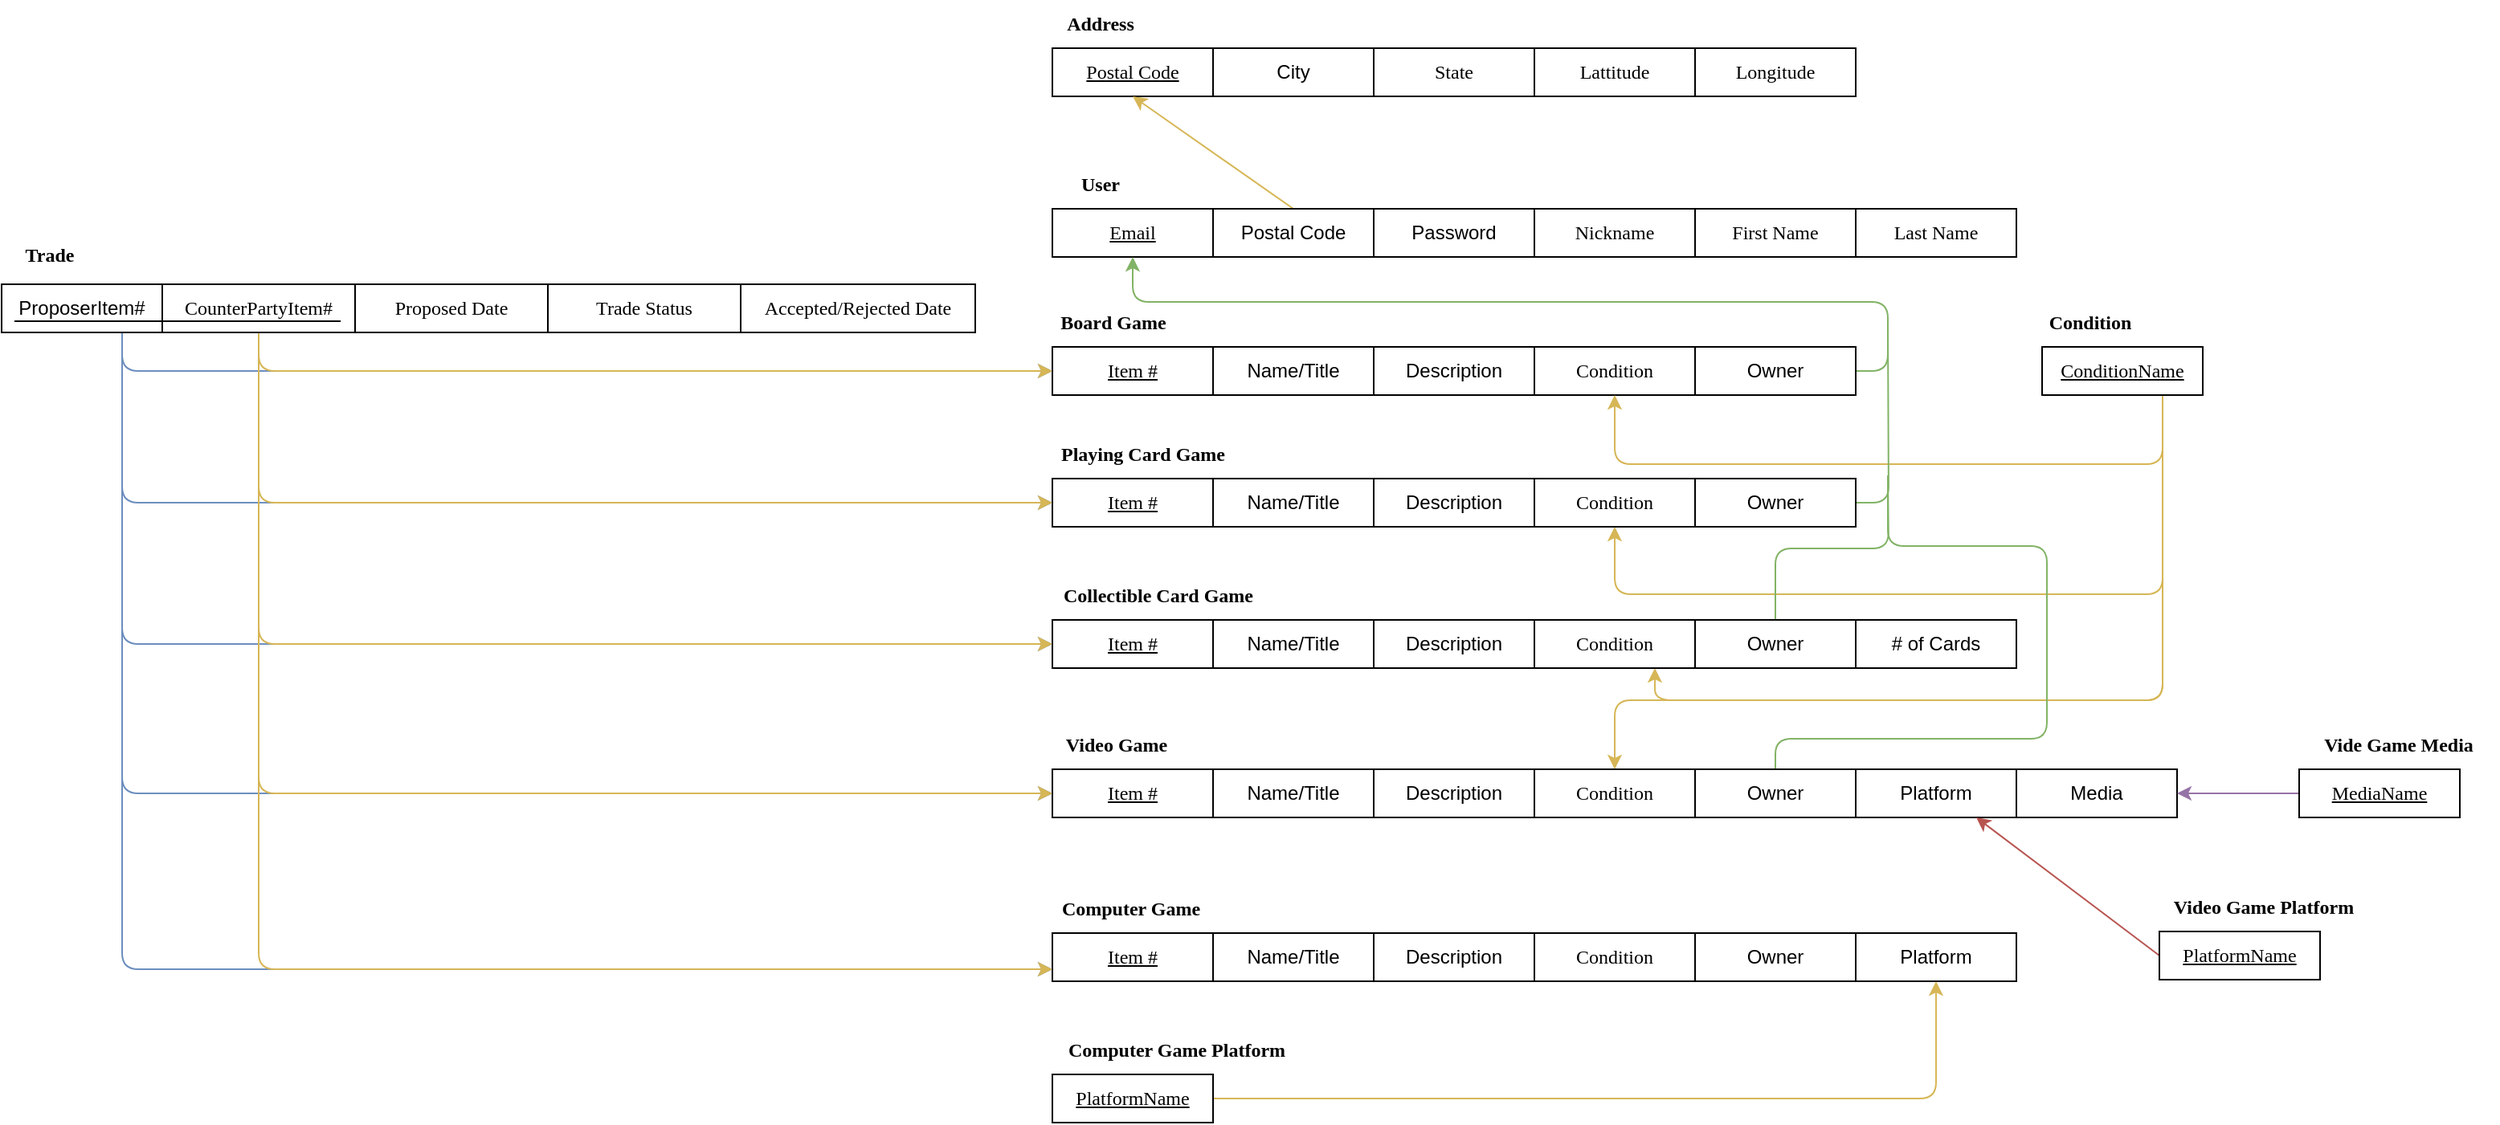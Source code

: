 <mxfile version="19.0.3" type="device"><diagram id="5TQgsIjVeaRT8SETob6B" name="Page-1"><mxGraphModel dx="2682" dy="1253" grid="0" gridSize="10" guides="1" tooltips="1" connect="1" arrows="1" fold="1" page="1" pageScale="1" pageWidth="1100" pageHeight="850" math="0" shadow="0"><root><mxCell id="0"/><mxCell id="1" parent="0"/><mxCell id="jfzJJV8rDqZRPOIPBWc9-1" value="&lt;u&gt;&lt;font face=&quot;Comic Sans MS&quot;&gt;Postal Code&lt;/font&gt;&lt;/u&gt;" style="rounded=0;whiteSpace=wrap;html=1;" parent="1" vertex="1"><mxGeometry x="-192" y="64" width="100" height="30" as="geometry"/></mxCell><mxCell id="jfzJJV8rDqZRPOIPBWc9-2" value="City" style="rounded=0;whiteSpace=wrap;html=1;" parent="1" vertex="1"><mxGeometry x="-92" y="64" width="100" height="30" as="geometry"/></mxCell><mxCell id="jfzJJV8rDqZRPOIPBWc9-3" value="&lt;font face=&quot;Comic Sans MS&quot;&gt;State&lt;/font&gt;" style="rounded=0;whiteSpace=wrap;html=1;" parent="1" vertex="1"><mxGeometry x="8" y="64" width="100" height="30" as="geometry"/></mxCell><mxCell id="jfzJJV8rDqZRPOIPBWc9-4" value="&lt;font face=&quot;Comic Sans MS&quot;&gt;Lattitude&lt;/font&gt;" style="rounded=0;whiteSpace=wrap;html=1;" parent="1" vertex="1"><mxGeometry x="108" y="64" width="100" height="30" as="geometry"/></mxCell><mxCell id="jfzJJV8rDqZRPOIPBWc9-5" value="&lt;font face=&quot;Comic Sans MS&quot;&gt;Longitude&lt;/font&gt;" style="rounded=0;whiteSpace=wrap;html=1;" parent="1" vertex="1"><mxGeometry x="208" y="64" width="100" height="30" as="geometry"/></mxCell><mxCell id="jfzJJV8rDqZRPOIPBWc9-6" value="&lt;font face=&quot;Comic Sans MS&quot;&gt;&lt;b&gt;Address&lt;/b&gt;&lt;/font&gt;" style="text;html=1;strokeColor=none;fillColor=none;align=center;verticalAlign=middle;whiteSpace=wrap;rounded=0;" parent="1" vertex="1"><mxGeometry x="-192" y="34" width="60" height="30" as="geometry"/></mxCell><mxCell id="jfzJJV8rDqZRPOIPBWc9-7" value="&lt;u&gt;&lt;font face=&quot;Comic Sans MS&quot;&gt;Email&lt;/font&gt;&lt;/u&gt;" style="rounded=0;whiteSpace=wrap;html=1;" parent="1" vertex="1"><mxGeometry x="-192" y="164" width="100" height="30" as="geometry"/></mxCell><mxCell id="jfzJJV8rDqZRPOIPBWc9-8" value="Password" style="rounded=0;whiteSpace=wrap;html=1;" parent="1" vertex="1"><mxGeometry x="8" y="164" width="100" height="30" as="geometry"/></mxCell><mxCell id="jfzJJV8rDqZRPOIPBWc9-9" value="&lt;font face=&quot;Comic Sans MS&quot;&gt;Nickname&lt;/font&gt;" style="rounded=0;whiteSpace=wrap;html=1;" parent="1" vertex="1"><mxGeometry x="108" y="164" width="100" height="30" as="geometry"/></mxCell><mxCell id="jfzJJV8rDqZRPOIPBWc9-10" value="&lt;font face=&quot;Comic Sans MS&quot;&gt;First Name&lt;/font&gt;" style="rounded=0;whiteSpace=wrap;html=1;" parent="1" vertex="1"><mxGeometry x="208" y="164" width="100" height="30" as="geometry"/></mxCell><mxCell id="jfzJJV8rDqZRPOIPBWc9-11" value="&lt;font face=&quot;Comic Sans MS&quot;&gt;Last Name&lt;/font&gt;" style="rounded=0;whiteSpace=wrap;html=1;" parent="1" vertex="1"><mxGeometry x="308" y="164" width="100" height="30" as="geometry"/></mxCell><mxCell id="jfzJJV8rDqZRPOIPBWc9-12" value="&lt;font face=&quot;Comic Sans MS&quot;&gt;&lt;b&gt;User&lt;/b&gt;&lt;/font&gt;" style="text;html=1;strokeColor=none;fillColor=none;align=center;verticalAlign=middle;whiteSpace=wrap;rounded=0;" parent="1" vertex="1"><mxGeometry x="-192" y="134" width="60" height="30" as="geometry"/></mxCell><mxCell id="jfzJJV8rDqZRPOIPBWc9-20" style="orthogonalLoop=1;jettySize=auto;html=1;exitX=0.5;exitY=0;exitDx=0;exitDy=0;entryX=0.5;entryY=1;entryDx=0;entryDy=0;fontFamily=Comic Sans MS;fillColor=#fff2cc;strokeColor=#d6b656;" parent="1" source="jfzJJV8rDqZRPOIPBWc9-19" target="jfzJJV8rDqZRPOIPBWc9-1" edge="1"><mxGeometry relative="1" as="geometry"/></mxCell><mxCell id="jfzJJV8rDqZRPOIPBWc9-19" value="Postal Code" style="rounded=0;whiteSpace=wrap;html=1;" parent="1" vertex="1"><mxGeometry x="-92" y="164" width="100" height="30" as="geometry"/></mxCell><mxCell id="jfzJJV8rDqZRPOIPBWc9-21" value="&lt;u&gt;&lt;font face=&quot;Comic Sans MS&quot;&gt;Item #&lt;/font&gt;&lt;/u&gt;" style="rounded=0;whiteSpace=wrap;html=1;" parent="1" vertex="1"><mxGeometry x="-192" y="250" width="100" height="30" as="geometry"/></mxCell><mxCell id="jfzJJV8rDqZRPOIPBWc9-22" value="Description" style="rounded=0;whiteSpace=wrap;html=1;" parent="1" vertex="1"><mxGeometry x="8" y="250" width="100" height="30" as="geometry"/></mxCell><mxCell id="jfzJJV8rDqZRPOIPBWc9-23" value="&lt;font face=&quot;Comic Sans MS&quot;&gt;Condition&lt;/font&gt;" style="rounded=0;whiteSpace=wrap;html=1;" parent="1" vertex="1"><mxGeometry x="108" y="250" width="100" height="30" as="geometry"/></mxCell><mxCell id="jfzJJV8rDqZRPOIPBWc9-145" style="edgeStyle=orthogonalEdgeStyle;orthogonalLoop=1;jettySize=auto;html=1;exitX=1;exitY=0.5;exitDx=0;exitDy=0;entryX=0.5;entryY=1;entryDx=0;entryDy=0;fontFamily=Comic Sans MS;fillColor=#d5e8d4;strokeColor=#82b366;" parent="1" source="jfzJJV8rDqZRPOIPBWc9-24" target="jfzJJV8rDqZRPOIPBWc9-7" edge="1"><mxGeometry relative="1" as="geometry"/></mxCell><mxCell id="jfzJJV8rDqZRPOIPBWc9-24" value="Owner" style="rounded=0;whiteSpace=wrap;html=1;" parent="1" vertex="1"><mxGeometry x="208" y="250" width="100" height="30" as="geometry"/></mxCell><mxCell id="jfzJJV8rDqZRPOIPBWc9-26" value="&lt;font face=&quot;Comic Sans MS&quot;&gt;&lt;b&gt;Board Game&lt;/b&gt;&lt;/font&gt;" style="text;html=1;strokeColor=none;fillColor=none;align=center;verticalAlign=middle;whiteSpace=wrap;rounded=0;" parent="1" vertex="1"><mxGeometry x="-192" y="220" width="76" height="30" as="geometry"/></mxCell><mxCell id="jfzJJV8rDqZRPOIPBWc9-27" value="Name/Title" style="rounded=0;whiteSpace=wrap;html=1;" parent="1" vertex="1"><mxGeometry x="-92" y="250" width="100" height="30" as="geometry"/></mxCell><mxCell id="jfzJJV8rDqZRPOIPBWc9-108" style="edgeStyle=orthogonalEdgeStyle;orthogonalLoop=1;jettySize=auto;html=1;exitX=0.75;exitY=1;exitDx=0;exitDy=0;entryX=0.5;entryY=1;entryDx=0;entryDy=0;fontFamily=Comic Sans MS;fillColor=#fff2cc;strokeColor=#d6b656;rounded=1;" parent="1" source="jfzJJV8rDqZRPOIPBWc9-28" target="jfzJJV8rDqZRPOIPBWc9-23" edge="1"><mxGeometry relative="1" as="geometry"><Array as="points"><mxPoint x="499" y="323"/><mxPoint x="158" y="323"/></Array></mxGeometry></mxCell><mxCell id="jfzJJV8rDqZRPOIPBWc9-109" style="edgeStyle=orthogonalEdgeStyle;orthogonalLoop=1;jettySize=auto;html=1;exitX=0.75;exitY=1;exitDx=0;exitDy=0;entryX=0.5;entryY=1;entryDx=0;entryDy=0;fontFamily=Comic Sans MS;fillColor=#fff2cc;strokeColor=#d6b656;rounded=1;" parent="1" source="jfzJJV8rDqZRPOIPBWc9-28" target="jfzJJV8rDqZRPOIPBWc9-43" edge="1"><mxGeometry relative="1" as="geometry"><Array as="points"><mxPoint x="499" y="404"/><mxPoint x="158" y="404"/></Array></mxGeometry></mxCell><mxCell id="jfzJJV8rDqZRPOIPBWc9-110" style="edgeStyle=orthogonalEdgeStyle;orthogonalLoop=1;jettySize=auto;html=1;exitX=0.75;exitY=1;exitDx=0;exitDy=0;entryX=0.75;entryY=1;entryDx=0;entryDy=0;fontFamily=Comic Sans MS;fillColor=#fff2cc;strokeColor=#d6b656;rounded=1;" parent="1" source="jfzJJV8rDqZRPOIPBWc9-28" target="jfzJJV8rDqZRPOIPBWc9-49" edge="1"><mxGeometry relative="1" as="geometry"/></mxCell><mxCell id="jfzJJV8rDqZRPOIPBWc9-111" style="edgeStyle=orthogonalEdgeStyle;orthogonalLoop=1;jettySize=auto;html=1;exitX=0.75;exitY=1;exitDx=0;exitDy=0;entryX=0.5;entryY=0;entryDx=0;entryDy=0;fontFamily=Comic Sans MS;fillColor=#fff2cc;strokeColor=#d6b656;rounded=1;" parent="1" source="jfzJJV8rDqZRPOIPBWc9-28" target="jfzJJV8rDqZRPOIPBWc9-59" edge="1"><mxGeometry relative="1" as="geometry"><Array as="points"><mxPoint x="499" y="470"/><mxPoint x="158" y="470"/></Array></mxGeometry></mxCell><mxCell id="jfzJJV8rDqZRPOIPBWc9-28" value="&lt;u&gt;&lt;font face=&quot;Comic Sans MS&quot;&gt;ConditionName&lt;/font&gt;&lt;/u&gt;" style="rounded=0;whiteSpace=wrap;html=1;" parent="1" vertex="1"><mxGeometry x="424" y="250" width="100" height="30" as="geometry"/></mxCell><mxCell id="jfzJJV8rDqZRPOIPBWc9-33" value="&lt;font face=&quot;Comic Sans MS&quot;&gt;&lt;b&gt;Condition&lt;/b&gt;&lt;/font&gt;" style="text;html=1;strokeColor=none;fillColor=none;align=center;verticalAlign=middle;whiteSpace=wrap;rounded=0;" parent="1" vertex="1"><mxGeometry x="424" y="220" width="60" height="30" as="geometry"/></mxCell><mxCell id="jfzJJV8rDqZRPOIPBWc9-41" value="&lt;u&gt;&lt;font face=&quot;Comic Sans MS&quot;&gt;Item #&lt;/font&gt;&lt;/u&gt;" style="rounded=0;whiteSpace=wrap;html=1;" parent="1" vertex="1"><mxGeometry x="-192" y="332" width="100" height="30" as="geometry"/></mxCell><mxCell id="jfzJJV8rDqZRPOIPBWc9-42" value="Description" style="rounded=0;whiteSpace=wrap;html=1;" parent="1" vertex="1"><mxGeometry x="8" y="332" width="100" height="30" as="geometry"/></mxCell><mxCell id="jfzJJV8rDqZRPOIPBWc9-43" value="&lt;font face=&quot;Comic Sans MS&quot;&gt;Condition&lt;/font&gt;" style="rounded=0;whiteSpace=wrap;html=1;" parent="1" vertex="1"><mxGeometry x="108" y="332" width="100" height="30" as="geometry"/></mxCell><mxCell id="jfzJJV8rDqZRPOIPBWc9-146" style="edgeStyle=orthogonalEdgeStyle;orthogonalLoop=1;jettySize=auto;html=1;exitX=1;exitY=0.5;exitDx=0;exitDy=0;fontFamily=Comic Sans MS;strokeColor=none;endArrow=none;endFill=0;" parent="1" source="jfzJJV8rDqZRPOIPBWc9-44" edge="1"><mxGeometry relative="1" as="geometry"><mxPoint x="328" y="231" as="targetPoint"/></mxGeometry></mxCell><mxCell id="jfzJJV8rDqZRPOIPBWc9-147" style="edgeStyle=orthogonalEdgeStyle;orthogonalLoop=1;jettySize=auto;html=1;exitX=1;exitY=0.5;exitDx=0;exitDy=0;fontFamily=Comic Sans MS;endArrow=none;endFill=0;fillColor=#d5e8d4;strokeColor=#82b366;" parent="1" source="jfzJJV8rDqZRPOIPBWc9-44" edge="1"><mxGeometry relative="1" as="geometry"><mxPoint x="328" y="236" as="targetPoint"/></mxGeometry></mxCell><mxCell id="jfzJJV8rDqZRPOIPBWc9-44" value="Owner" style="rounded=0;whiteSpace=wrap;html=1;" parent="1" vertex="1"><mxGeometry x="208" y="332" width="100" height="30" as="geometry"/></mxCell><mxCell id="jfzJJV8rDqZRPOIPBWc9-45" value="&lt;font face=&quot;Comic Sans MS&quot;&gt;&lt;b&gt;Playing Card Game&lt;/b&gt;&lt;/font&gt;" style="text;html=1;strokeColor=none;fillColor=none;align=center;verticalAlign=middle;whiteSpace=wrap;rounded=0;" parent="1" vertex="1"><mxGeometry x="-192" y="302" width="113" height="30" as="geometry"/></mxCell><mxCell id="jfzJJV8rDqZRPOIPBWc9-46" value="Name/Title" style="rounded=0;whiteSpace=wrap;html=1;" parent="1" vertex="1"><mxGeometry x="-92" y="332" width="100" height="30" as="geometry"/></mxCell><mxCell id="jfzJJV8rDqZRPOIPBWc9-47" value="&lt;u&gt;&lt;font face=&quot;Comic Sans MS&quot;&gt;Item #&lt;/font&gt;&lt;/u&gt;" style="rounded=0;whiteSpace=wrap;html=1;" parent="1" vertex="1"><mxGeometry x="-192" y="420" width="100" height="30" as="geometry"/></mxCell><mxCell id="jfzJJV8rDqZRPOIPBWc9-48" value="Description" style="rounded=0;whiteSpace=wrap;html=1;" parent="1" vertex="1"><mxGeometry x="8" y="420" width="100" height="30" as="geometry"/></mxCell><mxCell id="jfzJJV8rDqZRPOIPBWc9-49" value="&lt;font face=&quot;Comic Sans MS&quot;&gt;Condition&lt;/font&gt;" style="rounded=0;whiteSpace=wrap;html=1;" parent="1" vertex="1"><mxGeometry x="108" y="420" width="100" height="30" as="geometry"/></mxCell><mxCell id="jfzJJV8rDqZRPOIPBWc9-148" style="edgeStyle=orthogonalEdgeStyle;orthogonalLoop=1;jettySize=auto;html=1;exitX=0.5;exitY=0;exitDx=0;exitDy=0;fontFamily=Comic Sans MS;endArrow=none;endFill=0;fillColor=#d5e8d4;strokeColor=#82b366;" parent="1" source="jfzJJV8rDqZRPOIPBWc9-50" edge="1"><mxGeometry relative="1" as="geometry"><mxPoint x="328" y="330" as="targetPoint"/></mxGeometry></mxCell><mxCell id="jfzJJV8rDqZRPOIPBWc9-50" value="Owner" style="rounded=0;whiteSpace=wrap;html=1;" parent="1" vertex="1"><mxGeometry x="208" y="420" width="100" height="30" as="geometry"/></mxCell><mxCell id="jfzJJV8rDqZRPOIPBWc9-51" value="&lt;font face=&quot;Comic Sans MS&quot;&gt;&lt;b&gt;Collectible Card Game&lt;/b&gt;&lt;/font&gt;" style="text;html=1;strokeColor=none;fillColor=none;align=center;verticalAlign=middle;whiteSpace=wrap;rounded=0;" parent="1" vertex="1"><mxGeometry x="-192" y="390" width="132" height="30" as="geometry"/></mxCell><mxCell id="jfzJJV8rDqZRPOIPBWc9-52" value="Name/Title" style="rounded=0;whiteSpace=wrap;html=1;" parent="1" vertex="1"><mxGeometry x="-92" y="420" width="100" height="30" as="geometry"/></mxCell><mxCell id="jfzJJV8rDqZRPOIPBWc9-53" value="# of Cards" style="rounded=0;whiteSpace=wrap;html=1;" parent="1" vertex="1"><mxGeometry x="308" y="420" width="100" height="30" as="geometry"/></mxCell><mxCell id="jfzJJV8rDqZRPOIPBWc9-57" value="&lt;u&gt;&lt;font face=&quot;Comic Sans MS&quot;&gt;Item #&lt;/font&gt;&lt;/u&gt;" style="rounded=0;whiteSpace=wrap;html=1;" parent="1" vertex="1"><mxGeometry x="-192" y="513" width="100" height="30" as="geometry"/></mxCell><mxCell id="jfzJJV8rDqZRPOIPBWc9-58" value="Description" style="rounded=0;whiteSpace=wrap;html=1;" parent="1" vertex="1"><mxGeometry x="8" y="513" width="100" height="30" as="geometry"/></mxCell><mxCell id="jfzJJV8rDqZRPOIPBWc9-59" value="&lt;font face=&quot;Comic Sans MS&quot;&gt;Condition&lt;/font&gt;" style="rounded=0;whiteSpace=wrap;html=1;" parent="1" vertex="1"><mxGeometry x="108" y="513" width="100" height="30" as="geometry"/></mxCell><mxCell id="jfzJJV8rDqZRPOIPBWc9-149" style="edgeStyle=orthogonalEdgeStyle;orthogonalLoop=1;jettySize=auto;html=1;exitX=0.5;exitY=0;exitDx=0;exitDy=0;fontFamily=Comic Sans MS;endArrow=none;endFill=0;fillColor=#d5e8d4;strokeColor=#82b366;" parent="1" source="jfzJJV8rDqZRPOIPBWc9-60" edge="1"><mxGeometry relative="1" as="geometry"><mxPoint x="328" y="330" as="targetPoint"/><Array as="points"><mxPoint x="258" y="494"/><mxPoint x="427" y="494"/><mxPoint x="427" y="374"/><mxPoint x="328" y="374"/></Array></mxGeometry></mxCell><mxCell id="jfzJJV8rDqZRPOIPBWc9-60" value="Owner" style="rounded=0;whiteSpace=wrap;html=1;" parent="1" vertex="1"><mxGeometry x="208" y="513" width="100" height="30" as="geometry"/></mxCell><mxCell id="jfzJJV8rDqZRPOIPBWc9-61" value="&lt;font face=&quot;Comic Sans MS&quot;&gt;&lt;b&gt;Video Game&lt;/b&gt;&lt;/font&gt;" style="text;html=1;strokeColor=none;fillColor=none;align=center;verticalAlign=middle;whiteSpace=wrap;rounded=0;" parent="1" vertex="1"><mxGeometry x="-192" y="483" width="80" height="30" as="geometry"/></mxCell><mxCell id="jfzJJV8rDqZRPOIPBWc9-62" value="Name/Title" style="rounded=0;whiteSpace=wrap;html=1;" parent="1" vertex="1"><mxGeometry x="-92" y="513" width="100" height="30" as="geometry"/></mxCell><mxCell id="jfzJJV8rDqZRPOIPBWc9-63" value="Platform" style="rounded=0;whiteSpace=wrap;html=1;" parent="1" vertex="1"><mxGeometry x="308" y="513" width="100" height="30" as="geometry"/></mxCell><mxCell id="jfzJJV8rDqZRPOIPBWc9-65" value="Media" style="rounded=0;whiteSpace=wrap;html=1;" parent="1" vertex="1"><mxGeometry x="408" y="513" width="100" height="30" as="geometry"/></mxCell><mxCell id="jfzJJV8rDqZRPOIPBWc9-82" style="orthogonalLoop=1;jettySize=auto;html=1;exitX=0;exitY=0.5;exitDx=0;exitDy=0;fontFamily=Comic Sans MS;entryX=0.75;entryY=1;entryDx=0;entryDy=0;fillColor=#f8cecc;strokeColor=#b85450;rounded=1;" parent="1" source="jfzJJV8rDqZRPOIPBWc9-80" target="jfzJJV8rDqZRPOIPBWc9-63" edge="1"><mxGeometry relative="1" as="geometry"/></mxCell><mxCell id="jfzJJV8rDqZRPOIPBWc9-80" value="&lt;u&gt;&lt;font face=&quot;Comic Sans MS&quot;&gt;PlatformName&lt;/font&gt;&lt;/u&gt;" style="rounded=0;whiteSpace=wrap;html=1;" parent="1" vertex="1"><mxGeometry x="497" y="614" width="100" height="30" as="geometry"/></mxCell><mxCell id="jfzJJV8rDqZRPOIPBWc9-81" value="&lt;font face=&quot;Comic Sans MS&quot;&gt;&lt;b&gt;Video Game Platform&lt;/b&gt;&lt;/font&gt;" style="text;html=1;strokeColor=none;fillColor=none;align=center;verticalAlign=middle;whiteSpace=wrap;rounded=0;" parent="1" vertex="1"><mxGeometry x="497" y="584" width="130" height="30" as="geometry"/></mxCell><mxCell id="jfzJJV8rDqZRPOIPBWc9-87" style="orthogonalLoop=1;jettySize=auto;html=1;exitX=0;exitY=0.5;exitDx=0;exitDy=0;entryX=1;entryY=0.5;entryDx=0;entryDy=0;fontFamily=Comic Sans MS;rounded=0;fillColor=#e1d5e7;strokeColor=#9673a6;" parent="1" source="jfzJJV8rDqZRPOIPBWc9-85" target="jfzJJV8rDqZRPOIPBWc9-65" edge="1"><mxGeometry relative="1" as="geometry"/></mxCell><mxCell id="jfzJJV8rDqZRPOIPBWc9-85" value="&lt;u&gt;&lt;font face=&quot;Comic Sans MS&quot;&gt;MediaName&lt;/font&gt;&lt;/u&gt;" style="rounded=0;whiteSpace=wrap;html=1;" parent="1" vertex="1"><mxGeometry x="584" y="513" width="100" height="30" as="geometry"/></mxCell><mxCell id="jfzJJV8rDqZRPOIPBWc9-86" value="&lt;font face=&quot;Comic Sans MS&quot;&gt;&lt;b&gt;Vide Game Media&lt;/b&gt;&lt;/font&gt;" style="text;html=1;strokeColor=none;fillColor=none;align=center;verticalAlign=middle;whiteSpace=wrap;rounded=0;" parent="1" vertex="1"><mxGeometry x="584" y="483" width="124" height="30" as="geometry"/></mxCell><mxCell id="jfzJJV8rDqZRPOIPBWc9-97" value="&lt;u&gt;&lt;font face=&quot;Comic Sans MS&quot;&gt;Item #&lt;/font&gt;&lt;/u&gt;" style="rounded=0;whiteSpace=wrap;html=1;" parent="1" vertex="1"><mxGeometry x="-192" y="615" width="100" height="30" as="geometry"/></mxCell><mxCell id="jfzJJV8rDqZRPOIPBWc9-98" value="Description" style="rounded=0;whiteSpace=wrap;html=1;" parent="1" vertex="1"><mxGeometry x="8" y="615" width="100" height="30" as="geometry"/></mxCell><mxCell id="jfzJJV8rDqZRPOIPBWc9-99" value="&lt;font face=&quot;Comic Sans MS&quot;&gt;Condition&lt;/font&gt;" style="rounded=0;whiteSpace=wrap;html=1;" parent="1" vertex="1"><mxGeometry x="108" y="615" width="100" height="30" as="geometry"/></mxCell><mxCell id="jfzJJV8rDqZRPOIPBWc9-100" value="Owner" style="rounded=0;whiteSpace=wrap;html=1;" parent="1" vertex="1"><mxGeometry x="208" y="615" width="100" height="30" as="geometry"/></mxCell><mxCell id="jfzJJV8rDqZRPOIPBWc9-101" value="&lt;font face=&quot;Comic Sans MS&quot;&gt;&lt;b&gt;Computer Game&lt;/b&gt;&lt;/font&gt;" style="text;html=1;strokeColor=none;fillColor=none;align=center;verticalAlign=middle;whiteSpace=wrap;rounded=0;" parent="1" vertex="1"><mxGeometry x="-192" y="585" width="98" height="30" as="geometry"/></mxCell><mxCell id="jfzJJV8rDqZRPOIPBWc9-102" value="Name/Title" style="rounded=0;whiteSpace=wrap;html=1;" parent="1" vertex="1"><mxGeometry x="-92" y="615" width="100" height="30" as="geometry"/></mxCell><mxCell id="jfzJJV8rDqZRPOIPBWc9-103" value="Platform" style="rounded=0;whiteSpace=wrap;html=1;" parent="1" vertex="1"><mxGeometry x="308" y="615" width="100" height="30" as="geometry"/></mxCell><mxCell id="jfzJJV8rDqZRPOIPBWc9-107" style="edgeStyle=orthogonalEdgeStyle;orthogonalLoop=1;jettySize=auto;html=1;exitX=1;exitY=0.5;exitDx=0;exitDy=0;entryX=0.5;entryY=1;entryDx=0;entryDy=0;fontFamily=Comic Sans MS;fillColor=#fff2cc;strokeColor=#d6b656;rounded=1;" parent="1" source="jfzJJV8rDqZRPOIPBWc9-105" target="jfzJJV8rDqZRPOIPBWc9-103" edge="1"><mxGeometry relative="1" as="geometry"/></mxCell><mxCell id="jfzJJV8rDqZRPOIPBWc9-105" value="&lt;u&gt;&lt;font face=&quot;Comic Sans MS&quot;&gt;PlatformName&lt;/font&gt;&lt;/u&gt;" style="rounded=0;whiteSpace=wrap;html=1;" parent="1" vertex="1"><mxGeometry x="-192" y="703" width="100" height="30" as="geometry"/></mxCell><mxCell id="jfzJJV8rDqZRPOIPBWc9-106" value="&lt;font face=&quot;Comic Sans MS&quot;&gt;&lt;b&gt;Computer Game Platform&lt;/b&gt;&lt;/font&gt;" style="text;html=1;strokeColor=none;fillColor=none;align=center;verticalAlign=middle;whiteSpace=wrap;rounded=0;" parent="1" vertex="1"><mxGeometry x="-192" y="673" width="155" height="30" as="geometry"/></mxCell><mxCell id="jfzJJV8rDqZRPOIPBWc9-131" style="edgeStyle=orthogonalEdgeStyle;orthogonalLoop=1;jettySize=auto;html=1;exitX=0.75;exitY=1;exitDx=0;exitDy=0;entryX=0;entryY=0.5;entryDx=0;entryDy=0;fontFamily=Comic Sans MS;fillColor=#dae8fc;strokeColor=#6c8ebf;rounded=1;" parent="1" source="jfzJJV8rDqZRPOIPBWc9-115" target="jfzJJV8rDqZRPOIPBWc9-41" edge="1"><mxGeometry relative="1" as="geometry"/></mxCell><mxCell id="jfzJJV8rDqZRPOIPBWc9-132" style="edgeStyle=orthogonalEdgeStyle;orthogonalLoop=1;jettySize=auto;html=1;exitX=0.75;exitY=1;exitDx=0;exitDy=0;entryX=0;entryY=0.5;entryDx=0;entryDy=0;fontFamily=Comic Sans MS;fillColor=#dae8fc;strokeColor=#6c8ebf;rounded=1;" parent="1" source="jfzJJV8rDqZRPOIPBWc9-115" target="jfzJJV8rDqZRPOIPBWc9-21" edge="1"><mxGeometry relative="1" as="geometry"/></mxCell><mxCell id="jfzJJV8rDqZRPOIPBWc9-133" style="edgeStyle=orthogonalEdgeStyle;orthogonalLoop=1;jettySize=auto;html=1;exitX=0.75;exitY=1;exitDx=0;exitDy=0;entryX=0;entryY=0.5;entryDx=0;entryDy=0;fontFamily=Comic Sans MS;fillColor=#dae8fc;strokeColor=#6c8ebf;rounded=1;" parent="1" source="jfzJJV8rDqZRPOIPBWc9-115" target="jfzJJV8rDqZRPOIPBWc9-47" edge="1"><mxGeometry relative="1" as="geometry"/></mxCell><mxCell id="jfzJJV8rDqZRPOIPBWc9-134" style="edgeStyle=orthogonalEdgeStyle;orthogonalLoop=1;jettySize=auto;html=1;exitX=0.75;exitY=1;exitDx=0;exitDy=0;entryX=0;entryY=0.5;entryDx=0;entryDy=0;fontFamily=Comic Sans MS;fillColor=#dae8fc;strokeColor=#6c8ebf;rounded=1;" parent="1" source="jfzJJV8rDqZRPOIPBWc9-115" target="jfzJJV8rDqZRPOIPBWc9-57" edge="1"><mxGeometry relative="1" as="geometry"/></mxCell><mxCell id="jfzJJV8rDqZRPOIPBWc9-136" style="edgeStyle=orthogonalEdgeStyle;orthogonalLoop=1;jettySize=auto;html=1;exitX=0.75;exitY=1;exitDx=0;exitDy=0;entryX=0;entryY=0.75;entryDx=0;entryDy=0;fontFamily=Comic Sans MS;fillColor=#dae8fc;strokeColor=#6c8ebf;rounded=1;" parent="1" source="jfzJJV8rDqZRPOIPBWc9-115" target="jfzJJV8rDqZRPOIPBWc9-97" edge="1"><mxGeometry relative="1" as="geometry"/></mxCell><mxCell id="jfzJJV8rDqZRPOIPBWc9-137" style="edgeStyle=orthogonalEdgeStyle;orthogonalLoop=1;jettySize=auto;html=1;exitX=0.5;exitY=1;exitDx=0;exitDy=0;entryX=0;entryY=0.5;entryDx=0;entryDy=0;fontFamily=Comic Sans MS;fillColor=#fff2cc;strokeColor=#d6b656;rounded=1;" parent="1" source="jfzJJV8rDqZRPOIPBWc9-117" target="jfzJJV8rDqZRPOIPBWc9-21" edge="1"><mxGeometry relative="1" as="geometry"><Array as="points"><mxPoint x="-686" y="265"/></Array></mxGeometry></mxCell><mxCell id="jfzJJV8rDqZRPOIPBWc9-138" style="edgeStyle=orthogonalEdgeStyle;orthogonalLoop=1;jettySize=auto;html=1;exitX=0.5;exitY=1;exitDx=0;exitDy=0;entryX=0;entryY=0.5;entryDx=0;entryDy=0;fontFamily=Comic Sans MS;fillColor=#fff2cc;strokeColor=#d6b656;rounded=1;" parent="1" source="jfzJJV8rDqZRPOIPBWc9-117" target="jfzJJV8rDqZRPOIPBWc9-41" edge="1"><mxGeometry relative="1" as="geometry"/></mxCell><mxCell id="jfzJJV8rDqZRPOIPBWc9-139" style="edgeStyle=orthogonalEdgeStyle;orthogonalLoop=1;jettySize=auto;html=1;exitX=0.5;exitY=1;exitDx=0;exitDy=0;entryX=0;entryY=0.5;entryDx=0;entryDy=0;fontFamily=Comic Sans MS;fillColor=#fff2cc;strokeColor=#d6b656;rounded=1;" parent="1" source="jfzJJV8rDqZRPOIPBWc9-117" target="jfzJJV8rDqZRPOIPBWc9-47" edge="1"><mxGeometry relative="1" as="geometry"/></mxCell><mxCell id="jfzJJV8rDqZRPOIPBWc9-140" style="edgeStyle=orthogonalEdgeStyle;orthogonalLoop=1;jettySize=auto;html=1;exitX=0.5;exitY=1;exitDx=0;exitDy=0;entryX=0;entryY=0.5;entryDx=0;entryDy=0;fontFamily=Comic Sans MS;fillColor=#fff2cc;strokeColor=#d6b656;rounded=1;" parent="1" source="jfzJJV8rDqZRPOIPBWc9-117" target="jfzJJV8rDqZRPOIPBWc9-57" edge="1"><mxGeometry relative="1" as="geometry"/></mxCell><mxCell id="jfzJJV8rDqZRPOIPBWc9-142" style="edgeStyle=orthogonalEdgeStyle;orthogonalLoop=1;jettySize=auto;html=1;exitX=0.5;exitY=1;exitDx=0;exitDy=0;entryX=0;entryY=0.75;entryDx=0;entryDy=0;fontFamily=Comic Sans MS;fillColor=#fff2cc;strokeColor=#d6b656;rounded=1;" parent="1" source="jfzJJV8rDqZRPOIPBWc9-117" target="jfzJJV8rDqZRPOIPBWc9-97" edge="1"><mxGeometry relative="1" as="geometry"/></mxCell><mxCell id="jfzJJV8rDqZRPOIPBWc9-117" value="&lt;font face=&quot;Comic Sans MS&quot;&gt;CounterPartyItem#&lt;/font&gt;" style="rounded=0;whiteSpace=wrap;html=1;" parent="1" vertex="1"><mxGeometry x="-746" y="211" width="120" height="30" as="geometry"/></mxCell><mxCell id="jfzJJV8rDqZRPOIPBWc9-119" value="&lt;font face=&quot;Comic Sans MS&quot;&gt;&lt;b&gt;Trade&lt;/b&gt;&lt;/font&gt;" style="text;html=1;strokeColor=none;fillColor=none;align=center;verticalAlign=middle;whiteSpace=wrap;rounded=0;" parent="1" vertex="1"><mxGeometry x="-846" y="178" width="60" height="30" as="geometry"/></mxCell><mxCell id="jfzJJV8rDqZRPOIPBWc9-122" value="&lt;font face=&quot;Comic Sans MS&quot;&gt;Proposed Date&lt;/font&gt;" style="rounded=0;whiteSpace=wrap;html=1;" parent="1" vertex="1"><mxGeometry x="-626" y="211" width="120" height="30" as="geometry"/></mxCell><mxCell id="jfzJJV8rDqZRPOIPBWc9-123" value="&lt;font face=&quot;Comic Sans MS&quot;&gt;Trade Status&lt;/font&gt;" style="rounded=0;whiteSpace=wrap;html=1;" parent="1" vertex="1"><mxGeometry x="-506" y="211" width="120" height="30" as="geometry"/></mxCell><mxCell id="jfzJJV8rDqZRPOIPBWc9-124" value="&lt;font face=&quot;Comic Sans MS&quot;&gt;Accepted/Rejected Date&lt;/font&gt;" style="rounded=0;whiteSpace=wrap;html=1;" parent="1" vertex="1"><mxGeometry x="-386" y="211" width="146" height="30" as="geometry"/></mxCell><mxCell id="jfzJJV8rDqZRPOIPBWc9-115" value="ProposerItem#" style="rounded=0;whiteSpace=wrap;html=1;" parent="1" vertex="1"><mxGeometry x="-846" y="211" width="100" height="30" as="geometry"/></mxCell><mxCell id="jfzJJV8rDqZRPOIPBWc9-154" value="" style="endArrow=none;html=1;fontFamily=Comic Sans MS;" parent="1" edge="1"><mxGeometry width="50" height="50" relative="1" as="geometry"><mxPoint x="-838" y="234" as="sourcePoint"/><mxPoint x="-635" y="234" as="targetPoint"/></mxGeometry></mxCell></root></mxGraphModel></diagram></mxfile>